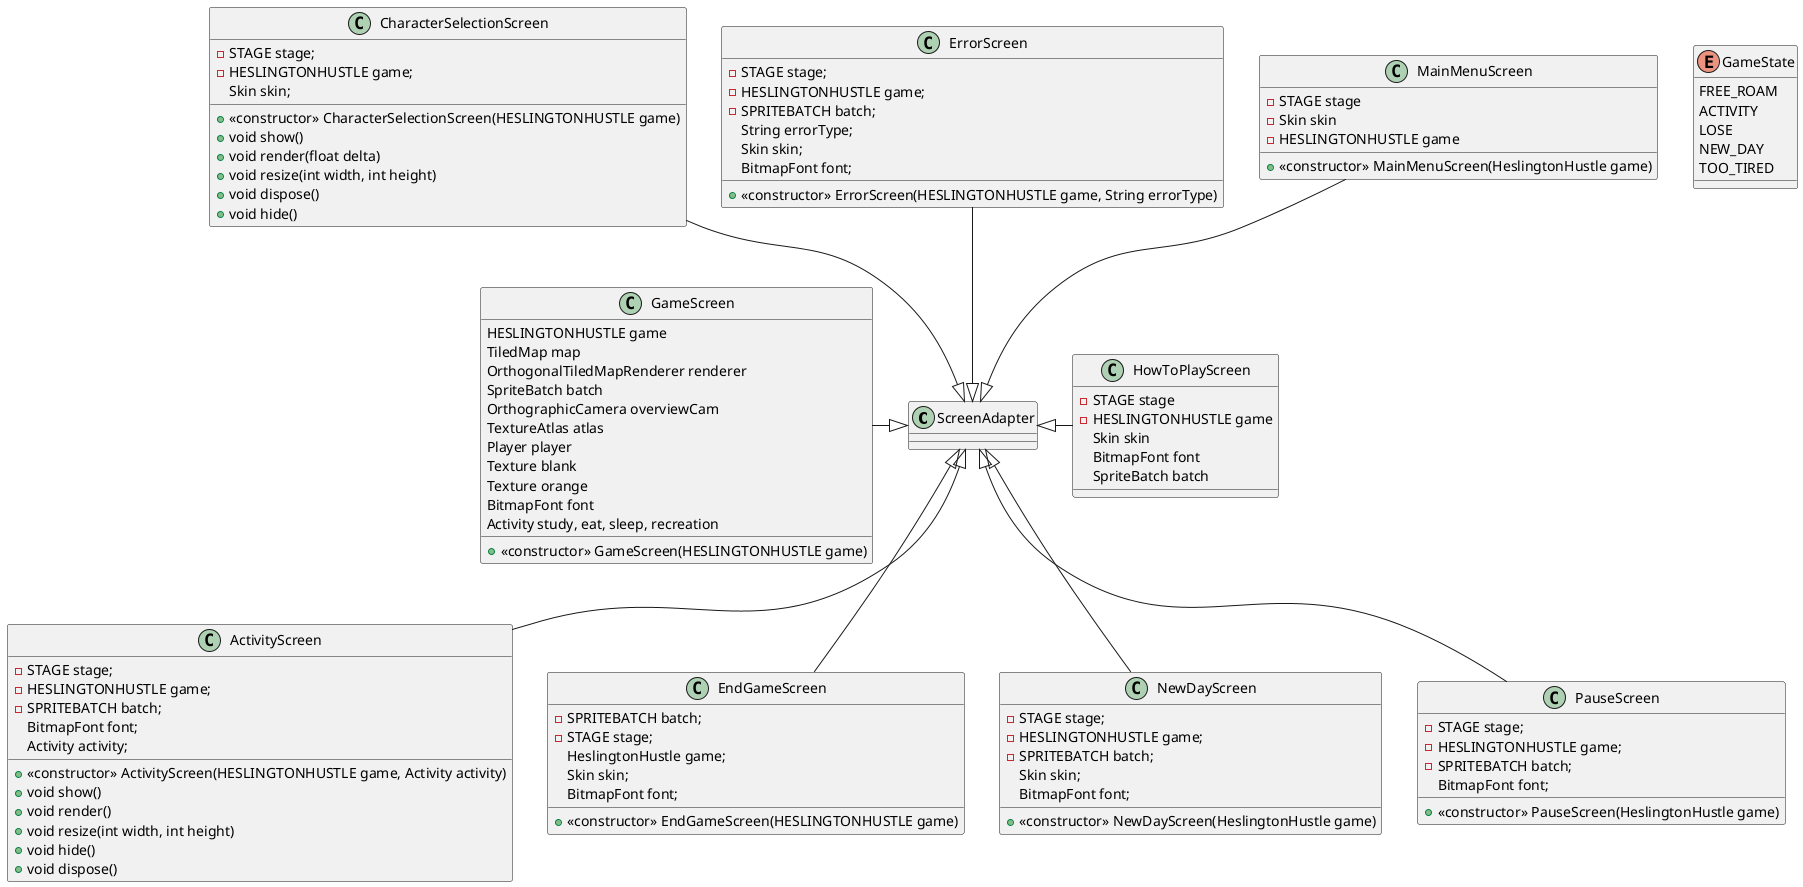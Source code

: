 @startuml
'https://plantuml.com/class-diagram

class ScreenAdapter{
}

class ActivityScreen{
    - STAGE stage;
    - HESLINGTONHUSTLE game;
    - SPRITEBATCH batch;
    BitmapFont font;
    Activity activity;

    + <<constructor>> ActivityScreen(HESLINGTONHUSTLE game, Activity activity)
    + void show()
    + void render()
    + void resize(int width, int height)
    + void hide()
    + void dispose()
}

class CharacterSelectionScreen{
    - STAGE stage;
    - HESLINGTONHUSTLE game;
    Skin skin;

    + <<constructor>> CharacterSelectionScreen(HESLINGTONHUSTLE game)
    + void show()
    + void render(float delta)
    + void resize(int width, int height)
    + void dispose()
    + void hide()
}

class EndGameScreen{
    - SPRITEBATCH batch;
    - STAGE stage;
    HeslingtonHustle game;
    Skin skin;
    BitmapFont font;

    + <<constructor>> EndGameScreen(HESLINGTONHUSTLE game)
    /'These are overwritten , how to represent them in UML
    /'+ void show() Override?
    + void render() Override?
    + void resize(int width, int height) Override?
    + void dispose() Override?
    + void hide() Override?'/
}

class ErrorScreen{
    - STAGE stage;
    - HESLINGTONHUSTLE game;
    - SPRITEBATCH batch;
    String errorType;
    Skin skin;
    BitmapFont font;

    + <<constructor>> ErrorScreen(HESLINGTONHUSTLE game, String errorType)
    /'These are overwritten , how to represent them in UML
    /'+ void show()
    + void render(float delta)
    + void resize(int width, int height)
    + void dispose()
    + void hide()'/
}

class GameScreen{
    HESLINGTONHUSTLE game
    TiledMap map
    OrthogonalTiledMapRenderer renderer
    SpriteBatch batch
    OrthographicCamera overviewCam
    TextureAtlas atlas
    Player player
    Texture blank
    Texture orange
    BitmapFont font
    'is Activity not an enum here?
    Activity study, eat, sleep, recreation

    + <<constructor>> GameScreen(HESLINGTONHUSTLE game)
    /'These are overwritten , how to represent them in UML
    /'+ void render(float delta)
    + void resize(int width, int height)
    + void resume()
    + void dispose()'/
}

enum GameState{
    FREE_ROAM
    ACTIVITY
    LOSE
    NEW_DAY
    TOO_TIRED
}

class HowToPlayScreen{
    - STAGE stage
    - HESLINGTONHUSTLE game
    Skin skin
    BitmapFont font
    SpriteBatch batch

    /'These are overwritten , how to represent them in UML
    /'+ void show()
    + void render(float delta)
    + void resize(int width, int height)
    + void dispose()
    + void hide()'/
}

class MainMenuScreen{
    - STAGE stage
    - Skin skin
    - HESLINGTONHUSTLE game

    + <<constructor>> MainMenuScreen(HeslingtonHustle game)
    /'These are overwritten , how to represent them in UML
    + void show()
    + void render(float delta)
    + void resize(int width, int height)
    + void dispose()
    + void hide()'/
}

class NewDayScreen{
    - STAGE stage;
    - HESLINGTONHUSTLE game;
    - SPRITEBATCH batch;
    Skin skin;
    BitmapFont font;

    + <<constructor>> NewDayScreen(HeslingtonHustle game)
    /'These are overwritten , how to represent them in UML
    +void show()
    +void render(float delta)
    +void resize(int width, int height)
    +void hide()
    +void dispose()'/
}

class PauseScreen{
    - STAGE stage;
    - HESLINGTONHUSTLE game;
    - SPRITEBATCH batch;
    BitmapFont font;

    + <<constructor>> PauseScreen(HeslingtonHustle game)
    /'These are overwritten , how to represent them in UML
    +void show()
    +void render(float delta)
    +void resize(int width, int height)
    +void hide()'/
}

ActivityScreen -up-|> ScreenAdapter
CharacterSelectionScreen -down-|> ScreenAdapter
EndGameScreen -up-|> ScreenAdapter
ErrorScreen -down-|> ScreenAdapter
GameScreen -right-|> ScreenAdapter
HowToPlayScreen -left-|> ScreenAdapter
MainMenuScreen -down-|> ScreenAdapter
NewDayScreen -up-|> ScreenAdapter
PauseScreen -up-|> ScreenAdapter

@enduml